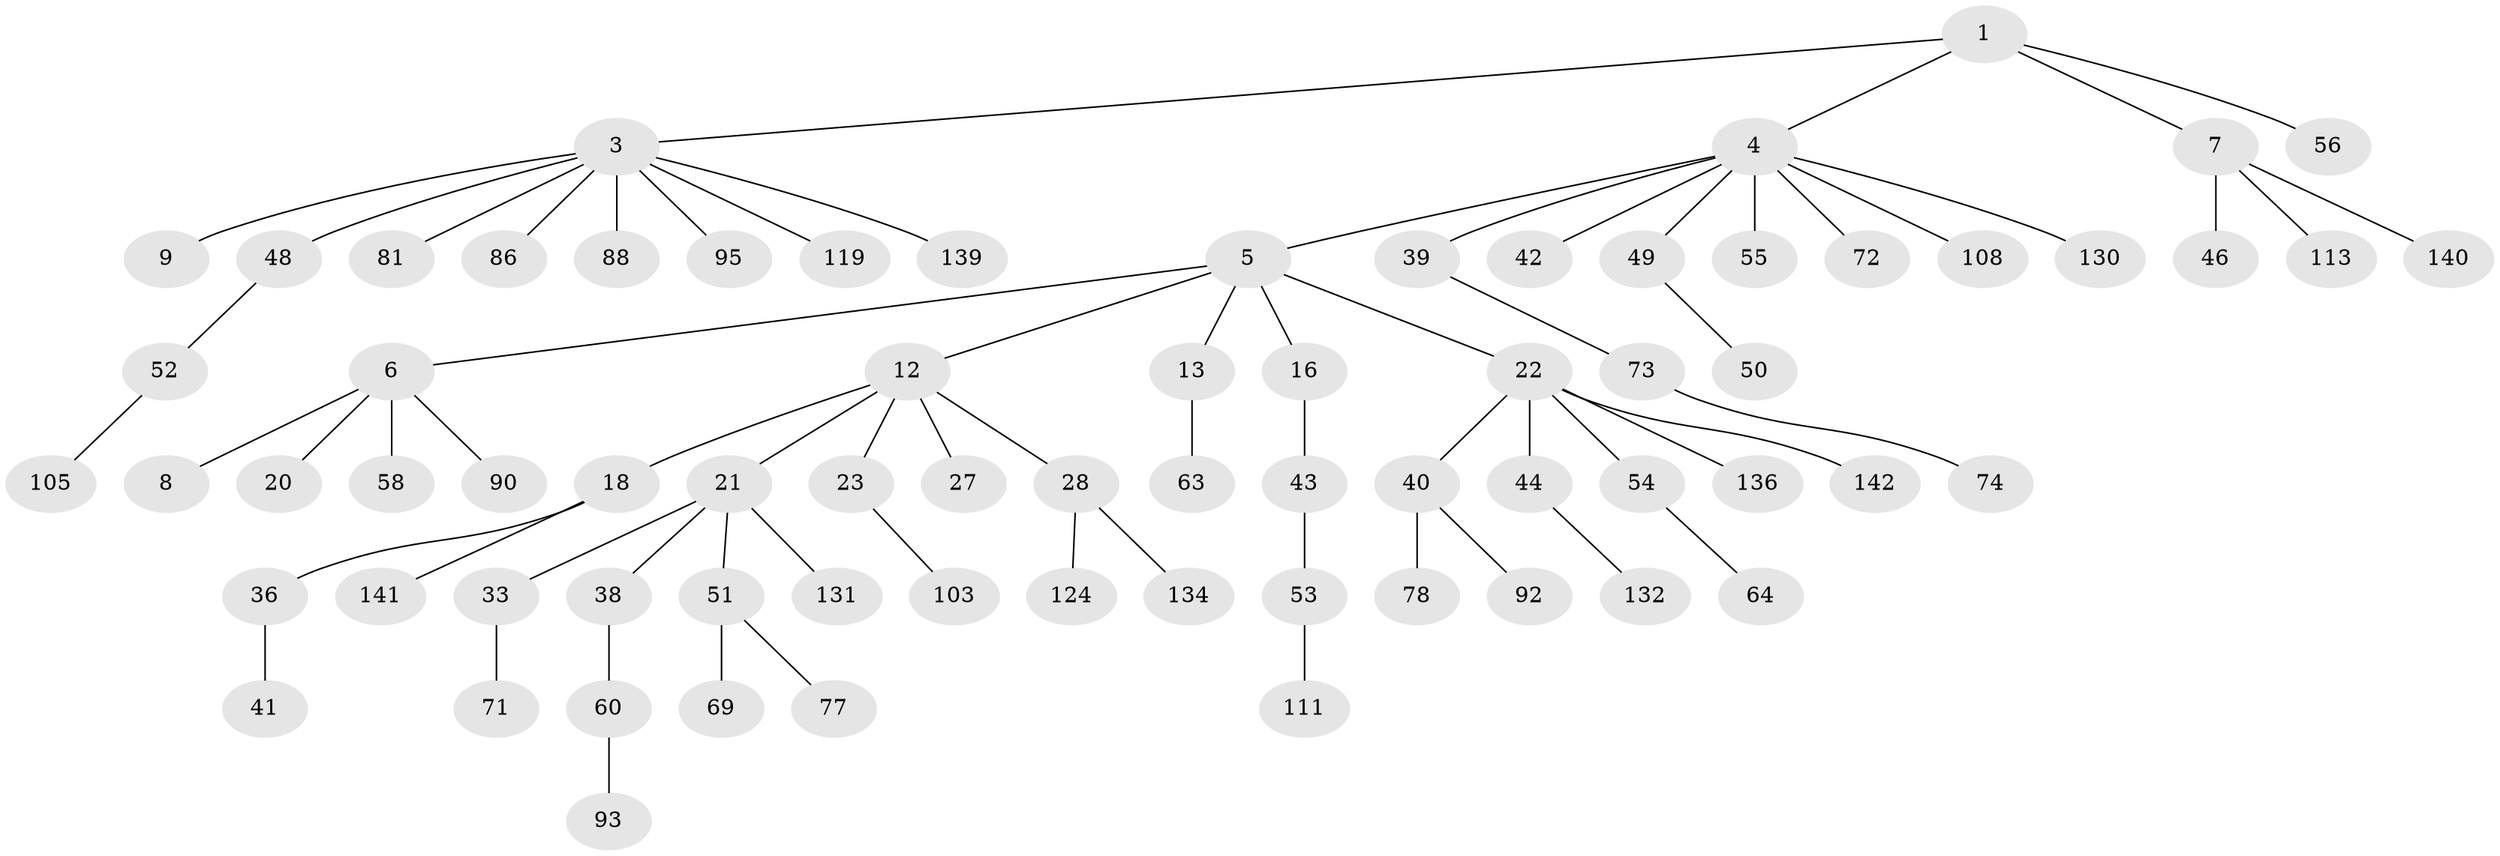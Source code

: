 // original degree distribution, {2: 0.3028169014084507, 5: 0.056338028169014086, 6: 0.007042253521126761, 3: 0.1056338028169014, 4: 0.056338028169014086, 1: 0.4647887323943662, 7: 0.007042253521126761}
// Generated by graph-tools (version 1.1) at 2025/19/03/04/25 18:19:23]
// undirected, 71 vertices, 70 edges
graph export_dot {
graph [start="1"]
  node [color=gray90,style=filled];
  1 [super="+2+15"];
  3 [super="+10+11"];
  4 [super="+45+26"];
  5;
  6;
  7 [super="+31"];
  8 [super="+29+32+138"];
  9 [super="+59"];
  12 [super="+14"];
  13 [super="+133+17"];
  16;
  18 [super="+80"];
  20 [super="+25"];
  21 [super="+24+116+85+76"];
  22 [super="+34"];
  23 [super="+83+82"];
  27;
  28 [super="+67+35"];
  33 [super="+89"];
  36;
  38;
  39;
  40;
  41 [super="+98"];
  42;
  43 [super="+125"];
  44 [super="+106+122+126+117"];
  46;
  48;
  49;
  50 [super="+121"];
  51 [super="+57"];
  52;
  53;
  54 [super="+79+135"];
  55;
  56;
  58;
  60;
  63 [super="+91"];
  64 [super="+120"];
  69;
  71;
  72;
  73;
  74 [super="+123"];
  77;
  78;
  81 [super="+118"];
  86;
  88;
  90;
  92;
  93;
  95;
  103;
  105;
  108;
  111;
  113;
  119;
  124;
  130;
  131;
  132;
  134;
  136;
  139;
  140;
  141;
  142;
  1 -- 3;
  1 -- 4;
  1 -- 7;
  1 -- 56;
  3 -- 9;
  3 -- 48;
  3 -- 81;
  3 -- 86;
  3 -- 119;
  3 -- 88;
  3 -- 139;
  3 -- 95;
  4 -- 5;
  4 -- 55;
  4 -- 49;
  4 -- 130;
  4 -- 39;
  4 -- 72;
  4 -- 42;
  4 -- 108;
  5 -- 6;
  5 -- 12;
  5 -- 13;
  5 -- 16;
  5 -- 22;
  6 -- 8;
  6 -- 20;
  6 -- 58;
  6 -- 90;
  7 -- 46;
  7 -- 113;
  7 -- 140;
  12 -- 27;
  12 -- 28;
  12 -- 18;
  12 -- 21;
  12 -- 23;
  13 -- 63;
  16 -- 43;
  18 -- 36;
  18 -- 141;
  21 -- 33;
  21 -- 51;
  21 -- 38;
  21 -- 131;
  22 -- 54;
  22 -- 40;
  22 -- 44;
  22 -- 136;
  22 -- 142;
  23 -- 103;
  28 -- 124;
  28 -- 134;
  33 -- 71;
  36 -- 41;
  38 -- 60;
  39 -- 73;
  40 -- 78;
  40 -- 92;
  43 -- 53;
  44 -- 132;
  48 -- 52;
  49 -- 50;
  51 -- 69;
  51 -- 77;
  52 -- 105;
  53 -- 111;
  54 -- 64;
  60 -- 93;
  73 -- 74;
}

